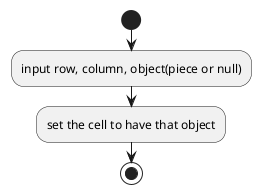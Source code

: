 @startuml setCell
start
:input row, column, object(piece or null);
:set the cell to have that object;
stop
@enduml